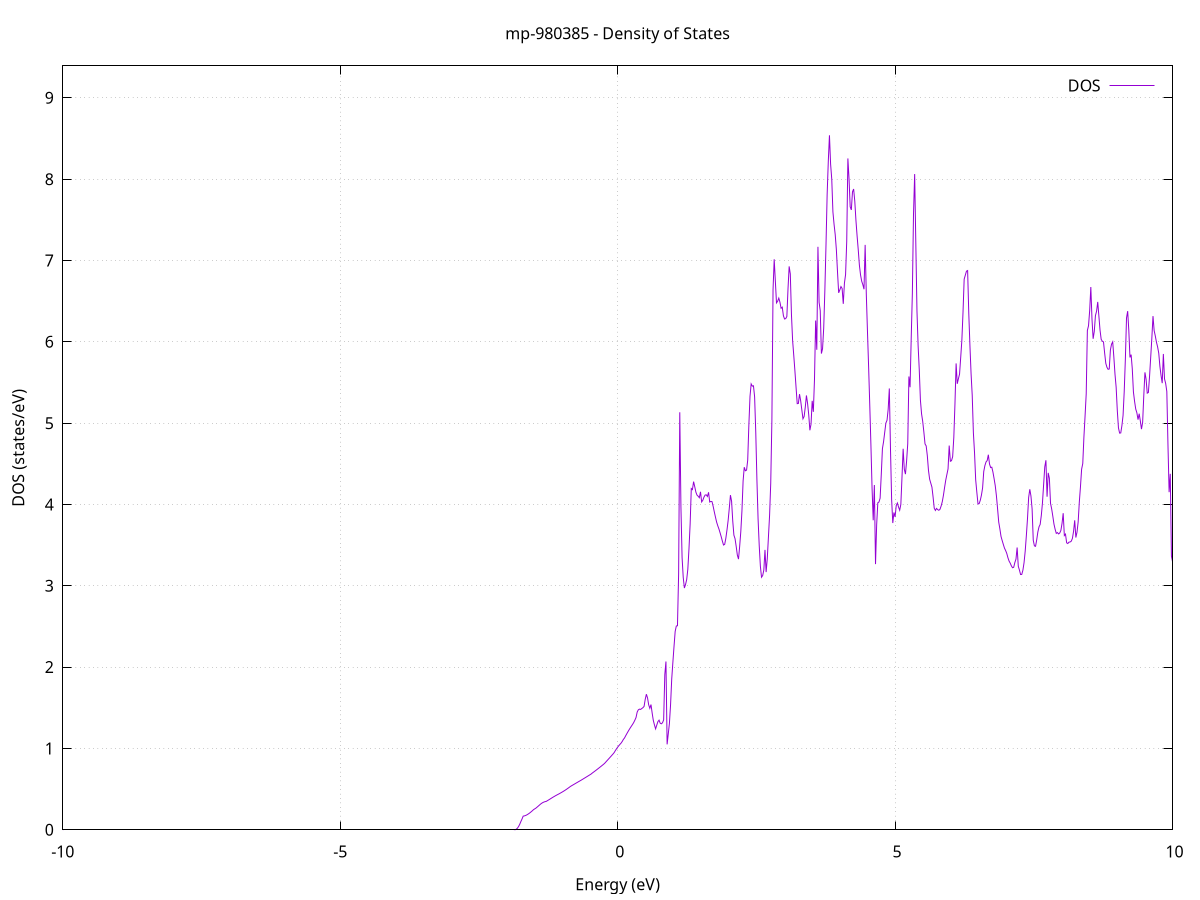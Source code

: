 set title 'mp-980385 - Density of States'
set xlabel 'Energy (eV)'
set ylabel 'DOS (states/eV)'
set grid
set xrange [-10:10]
set yrange [0:9.393]
set xzeroaxis lt -1
set terminal png size 800,600
set output 'mp-980385_dos_gnuplot.png'
plot '-' using 1:2 with lines title 'DOS'
-23.346000 0.000000
-23.325300 0.000000
-23.304500 0.000000
-23.283800 0.000000
-23.263000 0.000000
-23.242300 0.000000
-23.221500 0.000000
-23.200800 0.000000
-23.180000 0.000000
-23.159300 0.000000
-23.138500 0.000000
-23.117800 0.000000
-23.097000 0.000000
-23.076300 0.000000
-23.055500 0.000000
-23.034800 0.000000
-23.014000 0.000000
-22.993300 0.000000
-22.972500 0.000000
-22.951800 0.000000
-22.931000 0.000000
-22.910300 0.000000
-22.889500 0.000000
-22.868800 0.000000
-22.848000 0.000000
-22.827300 0.000000
-22.806500 0.000000
-22.785800 0.000000
-22.765000 0.000000
-22.744300 0.000000
-22.723500 0.000000
-22.702700 0.000000
-22.682000 0.000000
-22.661200 0.000000
-22.640500 0.000000
-22.619700 0.000000
-22.599000 0.000000
-22.578200 0.000000
-22.557500 0.000000
-22.536700 0.000000
-22.516000 0.000000
-22.495200 0.000000
-22.474500 0.000000
-22.453700 0.000000
-22.433000 0.000000
-22.412200 0.000000
-22.391500 0.000000
-22.370700 0.000000
-22.350000 0.000000
-22.329200 0.000000
-22.308500 0.000000
-22.287700 0.000000
-22.267000 0.000000
-22.246200 0.000000
-22.225500 0.000000
-22.204700 0.000000
-22.184000 0.000000
-22.163200 0.000000
-22.142500 0.000000
-22.121700 0.000000
-22.101000 0.000000
-22.080200 0.000000
-22.059500 0.000000
-22.038700 0.000000
-22.018000 0.000000
-21.997200 0.000000
-21.976500 0.000000
-21.955700 0.000000
-21.934900 0.000000
-21.914200 0.000000
-21.893400 0.000000
-21.872700 0.000000
-21.851900 0.000000
-21.831200 0.000000
-21.810400 0.000000
-21.789700 0.000000
-21.768900 0.000000
-21.748200 0.000000
-21.727400 0.000000
-21.706700 0.000000
-21.685900 0.000000
-21.665200 0.000000
-21.644400 0.000000
-21.623700 0.000000
-21.602900 0.000000
-21.582200 0.000000
-21.561400 0.000000
-21.540700 0.000000
-21.519900 0.000000
-21.499200 0.000000
-21.478400 0.000000
-21.457700 14.950900
-21.436900 248.658900
-21.416200 0.000000
-21.395400 0.000000
-21.374700 0.000000
-21.353900 0.000000
-21.333200 0.000000
-21.312400 0.000000
-21.291700 0.000000
-21.270900 0.000000
-21.250200 0.000000
-21.229400 0.000000
-21.208700 0.000000
-21.187900 0.000000
-21.167200 0.000000
-21.146400 0.000000
-21.125600 0.000000
-21.104900 0.000000
-21.084100 0.000000
-21.063400 0.000000
-21.042600 0.000000
-21.021900 0.000000
-21.001100 0.000000
-20.980400 0.000000
-20.959600 0.000000
-20.938900 0.000000
-20.918100 0.000000
-20.897400 0.000000
-20.876600 0.000000
-20.855900 0.000000
-20.835100 0.000000
-20.814400 0.000000
-20.793600 0.000000
-20.772900 0.000000
-20.752100 0.000000
-20.731400 0.000000
-20.710600 0.000000
-20.689900 0.000000
-20.669100 0.000000
-20.648400 0.000000
-20.627600 0.000000
-20.606900 0.000000
-20.586100 0.000000
-20.565400 0.000000
-20.544600 0.000000
-20.523900 0.000000
-20.503100 0.000000
-20.482400 0.000000
-20.461600 0.000000
-20.440900 0.000000
-20.420100 0.000000
-20.399400 0.000000
-20.378600 0.000000
-20.357800 0.000000
-20.337100 0.000000
-20.316300 0.000000
-20.295600 0.000000
-20.274800 0.000000
-20.254100 0.000000
-20.233300 0.000000
-20.212600 0.000000
-20.191800 0.000000
-20.171100 0.000000
-20.150300 0.000000
-20.129600 0.000000
-20.108800 0.000000
-20.088100 0.000000
-20.067300 0.000000
-20.046600 0.000000
-20.025800 0.000000
-20.005100 0.000000
-19.984300 0.000000
-19.963600 0.000000
-19.942800 0.000000
-19.922100 0.000000
-19.901300 0.000000
-19.880600 0.000000
-19.859800 0.000000
-19.839100 0.000000
-19.818300 0.000000
-19.797600 0.000000
-19.776800 0.000000
-19.756100 0.000000
-19.735300 0.000000
-19.714600 0.000000
-19.693800 0.000000
-19.673100 0.000000
-19.652300 0.000000
-19.631600 0.000000
-19.610800 0.000000
-19.590100 0.000000
-19.569300 0.000000
-19.548500 0.000000
-19.527800 6.279300
-19.507000 8.100300
-19.486300 10.277400
-19.465500 14.083300
-19.444800 22.298100
-19.424000 28.114000
-19.403300 24.936100
-19.382500 28.041000
-19.361800 35.343400
-19.341000 37.644800
-19.320300 51.684800
-19.299500 23.389100
-19.278800 7.542500
-19.258000 17.141100
-19.237300 28.363900
-19.216500 29.265100
-19.195800 22.869300
-19.175000 32.943800
-19.154300 36.657000
-19.133500 28.066600
-19.112800 33.839800
-19.092000 27.024100
-19.071300 35.050900
-19.050500 53.314800
-19.029800 34.069800
-19.009000 38.001100
-18.988300 69.511400
-18.967500 82.174700
-18.946800 0.342000
-18.926000 0.000000
-18.905300 0.000000
-18.884500 0.000000
-18.863800 0.000000
-18.843000 0.000000
-18.822300 0.000000
-18.801500 0.000000
-18.780700 0.000000
-18.760000 0.000000
-18.739200 0.000000
-18.718500 0.000000
-18.697700 0.000000
-18.677000 0.000000
-18.656200 0.000000
-18.635500 0.000000
-18.614700 0.000000
-18.594000 0.000000
-18.573200 0.000000
-18.552500 0.000000
-18.531700 0.000000
-18.511000 0.000000
-18.490200 0.000000
-18.469500 0.000000
-18.448700 0.000000
-18.428000 0.000000
-18.407200 0.000000
-18.386500 0.000000
-18.365700 0.000000
-18.345000 0.000000
-18.324200 0.000000
-18.303500 0.000000
-18.282700 0.000000
-18.262000 0.000000
-18.241200 0.000000
-18.220500 0.000000
-18.199700 0.000000
-18.179000 0.000000
-18.158200 0.000000
-18.137500 0.000000
-18.116700 0.000000
-18.096000 0.000000
-18.075200 0.000000
-18.054500 0.000000
-18.033700 0.000000
-18.013000 0.000000
-17.992200 0.000000
-17.971400 0.000000
-17.950700 0.000000
-17.929900 0.000000
-17.909200 0.000000
-17.888400 0.000000
-17.867700 0.000000
-17.846900 0.000000
-17.826200 0.000000
-17.805400 0.000000
-17.784700 0.000000
-17.763900 0.000000
-17.743200 0.000000
-17.722400 0.000000
-17.701700 0.000000
-17.680900 0.000000
-17.660200 0.000000
-17.639400 0.000000
-17.618700 0.000000
-17.597900 0.000000
-17.577200 0.000000
-17.556400 0.000000
-17.535700 0.000000
-17.514900 0.000000
-17.494200 0.000000
-17.473400 0.000000
-17.452700 0.000000
-17.431900 0.000000
-17.411200 0.000000
-17.390400 0.000000
-17.369700 0.000000
-17.348900 0.000000
-17.328200 0.000000
-17.307400 0.000000
-17.286700 0.000000
-17.265900 0.000000
-17.245200 0.000000
-17.224400 0.000000
-17.203600 0.000000
-17.182900 0.000000
-17.162100 0.000000
-17.141400 0.000000
-17.120600 0.000000
-17.099900 0.000000
-17.079100 0.000000
-17.058400 0.000000
-17.037600 0.000000
-17.016900 0.000000
-16.996100 0.000000
-16.975400 0.000000
-16.954600 0.000000
-16.933900 0.000000
-16.913100 0.000000
-16.892400 0.000000
-16.871600 0.000000
-16.850900 0.000000
-16.830100 0.000000
-16.809400 0.000000
-16.788600 0.000000
-16.767900 0.000000
-16.747100 0.000000
-16.726400 0.000000
-16.705600 0.000000
-16.684900 0.000000
-16.664100 0.000000
-16.643400 0.000000
-16.622600 0.000000
-16.601900 0.000000
-16.581100 0.000000
-16.560400 0.000000
-16.539600 0.000000
-16.518900 0.000000
-16.498100 0.000000
-16.477400 0.000000
-16.456600 0.000000
-16.435900 0.000000
-16.415100 0.000000
-16.394300 0.000000
-16.373600 0.000000
-16.352800 0.000000
-16.332100 0.000000
-16.311300 0.000000
-16.290600 0.000000
-16.269800 0.000000
-16.249100 0.000000
-16.228300 0.000000
-16.207600 0.000000
-16.186800 0.000000
-16.166100 0.000000
-16.145300 0.000000
-16.124600 0.000000
-16.103800 0.000000
-16.083100 0.000000
-16.062300 0.000000
-16.041600 0.000000
-16.020800 0.000000
-16.000100 0.000000
-15.979300 0.000000
-15.958600 0.000000
-15.937800 0.000000
-15.917100 0.000000
-15.896300 0.000000
-15.875600 0.000000
-15.854800 0.000000
-15.834100 0.000000
-15.813300 0.000000
-15.792600 0.000000
-15.771800 0.000000
-15.751100 0.000000
-15.730300 0.000000
-15.709600 0.000000
-15.688800 0.000000
-15.668100 0.000000
-15.647300 0.000000
-15.626500 0.000000
-15.605800 0.000000
-15.585000 0.000000
-15.564300 0.000000
-15.543500 0.000000
-15.522800 0.000000
-15.502000 0.000000
-15.481300 0.000000
-15.460500 0.000000
-15.439800 0.000000
-15.419000 0.000000
-15.398300 0.000000
-15.377500 0.000000
-15.356800 0.000000
-15.336000 0.000000
-15.315300 0.000000
-15.294500 0.000000
-15.273800 0.000000
-15.253000 0.000000
-15.232300 0.000000
-15.211500 0.000000
-15.190800 0.000000
-15.170000 0.000000
-15.149300 0.000000
-15.128500 0.000000
-15.107800 0.000000
-15.087000 0.000000
-15.066300 0.000000
-15.045500 0.000000
-15.024800 0.000000
-15.004000 0.000000
-14.983300 0.000000
-14.962500 0.000000
-14.941800 0.000000
-14.921000 0.000000
-14.900300 0.000000
-14.879500 0.000000
-14.858800 0.000000
-14.838000 0.000000
-14.817200 0.000000
-14.796500 0.000000
-14.775700 0.000000
-14.755000 0.000000
-14.734200 0.000000
-14.713500 0.000000
-14.692700 0.000000
-14.672000 0.000000
-14.651200 0.000000
-14.630500 0.000000
-14.609700 0.000000
-14.589000 0.000000
-14.568200 0.000000
-14.547500 0.000000
-14.526700 0.000000
-14.506000 0.000000
-14.485200 0.000000
-14.464500 0.000000
-14.443700 0.000000
-14.423000 0.000000
-14.402200 0.000000
-14.381500 0.000000
-14.360700 0.000000
-14.340000 0.000000
-14.319200 0.000000
-14.298500 0.000000
-14.277700 0.000000
-14.257000 0.000000
-14.236200 0.000000
-14.215500 0.000000
-14.194700 0.000000
-14.174000 0.000000
-14.153200 0.000000
-14.132500 0.000000
-14.111700 0.000000
-14.091000 0.000000
-14.070200 0.000000
-14.049400 0.000000
-14.028700 0.000000
-14.007900 0.000000
-13.987200 0.000000
-13.966400 0.000000
-13.945700 0.000000
-13.924900 0.000000
-13.904200 0.000000
-13.883400 0.000000
-13.862700 0.000000
-13.841900 0.000000
-13.821200 0.000000
-13.800400 0.000000
-13.779700 0.000000
-13.758900 0.000000
-13.738200 0.000000
-13.717400 0.000000
-13.696700 0.000000
-13.675900 0.000000
-13.655200 0.000000
-13.634400 0.000000
-13.613700 0.000000
-13.592900 0.000000
-13.572200 0.000000
-13.551400 0.000000
-13.530700 0.000000
-13.509900 0.000000
-13.489200 0.000000
-13.468400 0.000000
-13.447700 0.000000
-13.426900 0.000000
-13.406200 0.000000
-13.385400 0.000000
-13.364700 0.000000
-13.343900 0.000000
-13.323200 0.000000
-13.302400 0.000000
-13.281700 0.000000
-13.260900 0.000000
-13.240100 0.000000
-13.219400 0.000000
-13.198600 0.000000
-13.177900 0.000000
-13.157100 0.000000
-13.136400 0.000000
-13.115600 0.000000
-13.094900 0.000000
-13.074100 0.000000
-13.053400 0.000000
-13.032600 0.000000
-13.011900 0.000000
-12.991100 0.000000
-12.970400 0.000000
-12.949600 0.000000
-12.928900 0.000000
-12.908100 0.000000
-12.887400 0.000000
-12.866600 0.000000
-12.845900 0.000000
-12.825100 0.000000
-12.804400 0.000000
-12.783600 0.000000
-12.762900 0.000000
-12.742100 0.000000
-12.721400 0.000000
-12.700600 0.000000
-12.679900 0.000000
-12.659100 0.000000
-12.638400 0.000000
-12.617600 0.000000
-12.596900 0.000000
-12.576100 0.000000
-12.555400 0.000000
-12.534600 0.000000
-12.513900 0.000000
-12.493100 0.000000
-12.472300 0.000000
-12.451600 0.000000
-12.430800 0.000000
-12.410100 0.000000
-12.389300 0.000000
-12.368600 0.000000
-12.347800 0.000000
-12.327100 0.000000
-12.306300 0.000000
-12.285600 0.000000
-12.264800 0.000000
-12.244100 0.000000
-12.223300 0.000000
-12.202600 0.000000
-12.181800 0.000000
-12.161100 0.000000
-12.140300 0.000000
-12.119600 0.000000
-12.098800 0.000000
-12.078100 0.000000
-12.057300 0.000000
-12.036600 0.000000
-12.015800 0.000000
-11.995100 0.000000
-11.974300 0.000000
-11.953600 0.000000
-11.932800 0.000000
-11.912100 0.000000
-11.891300 0.000000
-11.870600 0.000000
-11.849800 0.000000
-11.829100 0.000000
-11.808300 0.000000
-11.787600 0.000000
-11.766800 0.000000
-11.746100 0.000000
-11.725300 0.000000
-11.704600 0.000000
-11.683800 0.000000
-11.663000 0.000000
-11.642300 0.000000
-11.621500 0.000000
-11.600800 0.000000
-11.580000 0.000000
-11.559300 0.000000
-11.538500 0.000000
-11.517800 0.000000
-11.497000 0.000000
-11.476300 0.000000
-11.455500 0.000000
-11.434800 0.000000
-11.414000 0.000000
-11.393300 0.000000
-11.372500 0.000000
-11.351800 0.000000
-11.331000 0.000000
-11.310300 0.000000
-11.289500 0.000000
-11.268800 0.000000
-11.248000 0.000000
-11.227300 0.000000
-11.206500 0.000000
-11.185800 0.000000
-11.165000 0.000000
-11.144300 0.000000
-11.123500 0.000000
-11.102800 0.000000
-11.082000 0.000000
-11.061300 0.000000
-11.040500 0.000000
-11.019800 0.000000
-10.999000 0.000000
-10.978300 0.000000
-10.957500 0.000000
-10.936800 0.000000
-10.916000 0.000000
-10.895300 0.000000
-10.874500 0.000000
-10.853700 0.000000
-10.833000 0.000000
-10.812200 0.000000
-10.791500 0.000000
-10.770700 0.000000
-10.750000 0.000000
-10.729200 0.000000
-10.708500 0.000000
-10.687700 0.000000
-10.667000 0.000000
-10.646200 0.000000
-10.625500 0.000000
-10.604700 0.000000
-10.584000 0.000000
-10.563200 0.000000
-10.542500 0.000000
-10.521700 0.000000
-10.501000 0.000000
-10.480200 0.000000
-10.459500 0.000000
-10.438700 0.000000
-10.418000 0.000000
-10.397200 0.000000
-10.376500 0.000000
-10.355700 0.000000
-10.335000 0.000000
-10.314200 0.000000
-10.293500 0.000000
-10.272700 0.000000
-10.252000 0.000000
-10.231200 0.000000
-10.210500 0.000000
-10.189700 0.000000
-10.169000 0.000000
-10.148200 0.000000
-10.127500 0.000000
-10.106700 0.000000
-10.085900 0.000000
-10.065200 0.000000
-10.044400 0.000000
-10.023700 0.000000
-10.002900 0.000000
-9.982200 0.000000
-9.961400 0.000000
-9.940700 0.000000
-9.919900 0.000000
-9.899200 0.000000
-9.878400 0.000000
-9.857700 0.000000
-9.836900 0.000000
-9.816200 0.000000
-9.795400 0.000000
-9.774700 0.000000
-9.753900 0.000000
-9.733200 0.000000
-9.712400 0.000000
-9.691700 0.000000
-9.670900 0.000000
-9.650200 0.000000
-9.629400 0.000000
-9.608700 0.000000
-9.587900 0.000000
-9.567200 0.000000
-9.546400 0.000000
-9.525700 0.000000
-9.504900 0.000000
-9.484200 0.000000
-9.463400 0.000000
-9.442700 0.000000
-9.421900 0.000000
-9.401200 0.000000
-9.380400 0.000000
-9.359700 0.000000
-9.338900 0.000000
-9.318200 0.000000
-9.297400 0.000000
-9.276600 0.000000
-9.255900 0.000000
-9.235100 0.000000
-9.214400 0.000000
-9.193600 0.000000
-9.172900 0.000000
-9.152100 0.000000
-9.131400 0.000000
-9.110600 0.000000
-9.089900 0.000000
-9.069100 0.000000
-9.048400 0.000000
-9.027600 0.000000
-9.006900 0.000000
-8.986100 0.000000
-8.965400 0.000000
-8.944600 0.000000
-8.923900 0.000000
-8.903100 0.000000
-8.882400 0.000000
-8.861600 0.000000
-8.840900 0.000000
-8.820100 0.000000
-8.799400 0.000000
-8.778600 0.000000
-8.757900 0.000000
-8.737100 0.000000
-8.716400 0.000000
-8.695600 0.000000
-8.674900 0.000000
-8.654100 0.000000
-8.633400 0.000000
-8.612600 0.000000
-8.591900 0.000000
-8.571100 0.000000
-8.550400 0.000000
-8.529600 0.000000
-8.508800 0.000000
-8.488100 0.000000
-8.467300 0.000000
-8.446600 0.000000
-8.425800 0.000000
-8.405100 0.000000
-8.384300 0.000000
-8.363600 0.000000
-8.342800 0.000000
-8.322100 0.000000
-8.301300 0.000000
-8.280600 0.000000
-8.259800 0.000000
-8.239100 0.000000
-8.218300 0.000000
-8.197600 0.000000
-8.176800 0.000000
-8.156100 0.000000
-8.135300 0.000000
-8.114600 0.000000
-8.093800 0.000000
-8.073100 0.000000
-8.052300 0.000000
-8.031600 0.000000
-8.010800 0.000000
-7.990100 0.000000
-7.969300 0.000000
-7.948600 0.000000
-7.927800 0.000000
-7.907100 0.000000
-7.886300 0.000000
-7.865600 0.000000
-7.844800 0.000000
-7.824100 0.000000
-7.803300 0.000000
-7.782600 0.000000
-7.761800 0.000000
-7.741100 0.000000
-7.720300 0.000000
-7.699500 0.000000
-7.678800 0.000000
-7.658000 0.000000
-7.637300 0.000000
-7.616500 0.000000
-7.595800 0.000000
-7.575000 0.000000
-7.554300 0.000000
-7.533500 0.000000
-7.512800 0.000000
-7.492000 0.000000
-7.471300 0.000000
-7.450500 0.000000
-7.429800 0.000000
-7.409000 0.000000
-7.388300 0.000000
-7.367500 0.000000
-7.346800 0.000000
-7.326000 0.000000
-7.305300 0.000000
-7.284500 0.000000
-7.263800 0.000000
-7.243000 0.000000
-7.222300 0.000000
-7.201500 0.000000
-7.180800 0.000000
-7.160000 0.000000
-7.139300 0.000000
-7.118500 0.000000
-7.097800 0.000000
-7.077000 0.000000
-7.056300 0.000000
-7.035500 0.000000
-7.014800 0.000000
-6.994000 0.000000
-6.973300 0.000000
-6.952500 0.000000
-6.931700 0.000000
-6.911000 0.000000
-6.890200 0.000000
-6.869500 0.000000
-6.848700 0.000000
-6.828000 0.000000
-6.807200 0.000000
-6.786500 0.000000
-6.765700 0.000000
-6.745000 0.000000
-6.724200 0.000000
-6.703500 0.000000
-6.682700 0.000000
-6.662000 0.000000
-6.641200 0.000000
-6.620500 0.000000
-6.599700 0.000000
-6.579000 0.000000
-6.558200 0.000000
-6.537500 0.000000
-6.516700 0.000000
-6.496000 0.000000
-6.475200 0.000000
-6.454500 0.000000
-6.433700 0.000000
-6.413000 0.000000
-6.392200 0.000000
-6.371500 0.000000
-6.350700 0.000000
-6.330000 0.000000
-6.309200 0.000000
-6.288500 0.000000
-6.267700 0.000000
-6.247000 0.000000
-6.226200 0.000000
-6.205500 0.000000
-6.184700 0.000000
-6.164000 0.000000
-6.143200 0.000000
-6.122400 0.000000
-6.101700 0.000000
-6.080900 0.000000
-6.060200 0.000000
-6.039400 0.000000
-6.018700 0.000000
-5.997900 0.000000
-5.977200 0.000000
-5.956400 0.000000
-5.935700 0.000000
-5.914900 0.000000
-5.894200 0.000000
-5.873400 0.000000
-5.852700 0.000000
-5.831900 0.000000
-5.811200 0.000000
-5.790400 0.000000
-5.769700 0.000000
-5.748900 0.000000
-5.728200 0.000000
-5.707400 0.000000
-5.686700 0.000000
-5.665900 0.000000
-5.645200 0.000000
-5.624400 0.000000
-5.603700 0.000000
-5.582900 0.000000
-5.562200 0.000000
-5.541400 0.000000
-5.520700 0.000000
-5.499900 0.000000
-5.479200 0.000000
-5.458400 0.000000
-5.437700 0.000000
-5.416900 0.000000
-5.396200 0.000000
-5.375400 0.000000
-5.354600 0.000000
-5.333900 0.000000
-5.313100 0.000000
-5.292400 0.000000
-5.271600 0.000000
-5.250900 0.000000
-5.230100 0.000000
-5.209400 0.000000
-5.188600 0.000000
-5.167900 0.000000
-5.147100 0.000000
-5.126400 0.000000
-5.105600 0.000000
-5.084900 0.000000
-5.064100 0.000000
-5.043400 0.000000
-5.022600 0.000000
-5.001900 0.000000
-4.981100 0.000000
-4.960400 0.000000
-4.939600 0.000000
-4.918900 0.000000
-4.898100 0.000000
-4.877400 0.000000
-4.856600 0.000000
-4.835900 0.000000
-4.815100 0.000000
-4.794400 0.000000
-4.773600 0.000000
-4.752900 0.000000
-4.732100 0.000000
-4.711400 0.000000
-4.690600 0.000000
-4.669900 0.000000
-4.649100 0.000000
-4.628400 0.000000
-4.607600 0.000000
-4.586900 0.000000
-4.566100 0.000000
-4.545300 0.000000
-4.524600 0.000000
-4.503800 0.000000
-4.483100 0.000000
-4.462300 0.000000
-4.441600 0.000000
-4.420800 0.000000
-4.400100 0.000000
-4.379300 0.000000
-4.358600 0.000000
-4.337800 0.000000
-4.317100 0.000000
-4.296300 0.000000
-4.275600 0.000000
-4.254800 0.000000
-4.234100 0.000000
-4.213300 0.000000
-4.192600 0.000000
-4.171800 0.000000
-4.151100 0.000000
-4.130300 0.000000
-4.109600 0.000000
-4.088800 0.000000
-4.068100 0.000000
-4.047300 0.000000
-4.026600 0.000000
-4.005800 0.000000
-3.985100 0.000000
-3.964300 0.000000
-3.943600 0.000000
-3.922800 0.000000
-3.902100 0.000000
-3.881300 0.000000
-3.860600 0.000000
-3.839800 0.000000
-3.819100 0.000000
-3.798300 0.000000
-3.777500 0.000000
-3.756800 0.000000
-3.736000 0.000000
-3.715300 0.000000
-3.694500 0.000000
-3.673800 0.000000
-3.653000 0.000000
-3.632300 0.000000
-3.611500 0.000000
-3.590800 0.000000
-3.570000 0.000000
-3.549300 0.000000
-3.528500 0.000000
-3.507800 0.000000
-3.487000 0.000000
-3.466300 0.000000
-3.445500 0.000000
-3.424800 0.000000
-3.404000 0.000000
-3.383300 0.000000
-3.362500 0.000000
-3.341800 0.000000
-3.321000 0.000000
-3.300300 0.000000
-3.279500 0.000000
-3.258800 0.000000
-3.238000 0.000000
-3.217300 0.000000
-3.196500 0.000000
-3.175800 0.000000
-3.155000 0.000000
-3.134300 0.000000
-3.113500 0.000000
-3.092800 0.000000
-3.072000 0.000000
-3.051300 0.000000
-3.030500 0.000000
-3.009800 0.000000
-2.989000 0.000000
-2.968200 0.000000
-2.947500 0.000000
-2.926700 0.000000
-2.906000 0.000000
-2.885200 0.000000
-2.864500 0.000000
-2.843700 0.000000
-2.823000 0.000000
-2.802200 0.000000
-2.781500 0.000000
-2.760700 0.000000
-2.740000 0.000000
-2.719200 0.000000
-2.698500 0.000000
-2.677700 0.000000
-2.657000 0.000000
-2.636200 0.000000
-2.615500 0.000000
-2.594700 0.000000
-2.574000 0.000000
-2.553200 0.000000
-2.532500 0.000000
-2.511700 0.000000
-2.491000 0.000000
-2.470200 0.000000
-2.449500 0.000000
-2.428700 0.000000
-2.408000 0.000000
-2.387200 0.000000
-2.366500 0.000000
-2.345700 0.000000
-2.325000 0.000000
-2.304200 0.000000
-2.283500 0.000000
-2.262700 0.000000
-2.242000 0.000000
-2.221200 0.000000
-2.200400 0.000000
-2.179700 0.000000
-2.158900 0.000000
-2.138200 0.000000
-2.117400 0.000000
-2.096700 0.000000
-2.075900 0.000000
-2.055200 0.000000
-2.034400 0.000000
-2.013700 0.000000
-1.992900 0.000000
-1.972200 0.000000
-1.951400 0.000000
-1.930700 0.000000
-1.909900 0.000000
-1.889200 0.000000
-1.868400 0.000000
-1.847700 0.000500
-1.826900 0.006700
-1.806200 0.019800
-1.785400 0.040100
-1.764700 0.067300
-1.743900 0.101600
-1.723200 0.132700
-1.702400 0.167800
-1.681700 0.170500
-1.660900 0.175200
-1.640200 0.181800
-1.619400 0.190300
-1.598700 0.199900
-1.577900 0.210500
-1.557200 0.222000
-1.536400 0.234400
-1.515700 0.247700
-1.494900 0.256700
-1.474200 0.265600
-1.453400 0.277500
-1.432700 0.289700
-1.411900 0.302200
-1.391100 0.314700
-1.370400 0.325400
-1.349600 0.334200
-1.328900 0.341000
-1.308100 0.345800
-1.287400 0.348900
-1.266600 0.357500
-1.245900 0.366100
-1.225100 0.374900
-1.204400 0.383800
-1.183600 0.392800
-1.162900 0.401500
-1.142100 0.409900
-1.121400 0.418100
-1.100600 0.425900
-1.079900 0.433500
-1.059100 0.440800
-1.038400 0.448700
-1.017600 0.456800
-0.996900 0.465100
-0.976100 0.473600
-0.955400 0.482500
-0.934600 0.491800
-0.913900 0.501500
-0.893100 0.511600
-0.872400 0.521900
-0.851600 0.532500
-0.830900 0.541100
-0.810100 0.549400
-0.789400 0.557600
-0.768600 0.566000
-0.747900 0.574300
-0.727100 0.582500
-0.706400 0.590700
-0.685600 0.598900
-0.664900 0.606900
-0.644100 0.615600
-0.623300 0.624200
-0.602600 0.632900
-0.581800 0.641500
-0.561100 0.650300
-0.540300 0.659000
-0.519600 0.667800
-0.498800 0.676600
-0.478100 0.685400
-0.457300 0.697400
-0.436600 0.707800
-0.415800 0.718300
-0.395100 0.729000
-0.374300 0.739900
-0.353600 0.750900
-0.332800 0.762100
-0.312100 0.773300
-0.291300 0.784700
-0.270600 0.796100
-0.249800 0.807700
-0.229100 0.821000
-0.208300 0.837000
-0.187600 0.852600
-0.166800 0.868200
-0.146100 0.883700
-0.125300 0.899500
-0.104600 0.915500
-0.083800 0.931400
-0.063100 0.948700
-0.042300 0.972600
-0.021600 0.994600
-0.000800 1.014800
0.019900 1.033000
0.040700 1.049400
0.061400 1.065300
0.082200 1.085600
0.102900 1.110700
0.123700 1.128400
0.144400 1.155700
0.165200 1.181200
0.186000 1.206200
0.206700 1.230100
0.227500 1.252800
0.248200 1.274600
0.269000 1.295800
0.289700 1.319100
0.310500 1.348100
0.331200 1.379900
0.352000 1.447100
0.372700 1.474900
0.393500 1.483500
0.414200 1.479800
0.435000 1.491000
0.455700 1.501300
0.476500 1.517200
0.497200 1.604700
0.518000 1.667200
0.538700 1.621500
0.559500 1.536200
0.580200 1.493700
0.601000 1.539600
0.621700 1.436800
0.642500 1.346200
0.663200 1.289600
0.684000 1.240800
0.704700 1.286300
0.725500 1.329500
0.746200 1.348000
0.767000 1.310200
0.787700 1.303100
0.808500 1.315800
0.829200 1.351000
0.850000 1.908500
0.870700 2.068900
0.891500 1.050400
0.912200 1.177800
0.933000 1.306800
0.953800 1.538600
0.974500 1.853000
0.995300 2.057000
1.016000 2.253300
1.036800 2.438900
1.057500 2.505500
1.078300 2.509100
1.099000 3.147100
1.119800 5.133500
1.140500 3.972500
1.161300 3.348600
1.182000 3.103000
1.202800 2.972400
1.223500 3.015300
1.244300 3.076300
1.265000 3.204300
1.285800 3.458000
1.306500 3.759700
1.327300 4.196000
1.348000 4.183300
1.368800 4.281000
1.389500 4.218600
1.410300 4.151000
1.431000 4.114400
1.451800 4.101000
1.472500 4.083100
1.493300 4.155400
1.514000 4.031400
1.534800 4.051300
1.555500 4.089800
1.576300 4.115900
1.597000 4.118700
1.617800 4.098400
1.638500 4.149700
1.659300 4.030000
1.680000 4.037800
1.700800 4.034900
1.721500 3.976600
1.742300 3.908100
1.763100 3.844100
1.783800 3.783600
1.804600 3.738100
1.825300 3.698900
1.846100 3.651800
1.866800 3.602900
1.887600 3.549000
1.908300 3.501300
1.929100 3.509600
1.949800 3.583800
1.970600 3.686500
1.991300 3.802700
2.012100 3.952800
2.032800 4.115000
2.053600 4.039000
2.074300 3.798400
2.095100 3.622900
2.115800 3.579600
2.136600 3.483900
2.157300 3.377900
2.178100 3.328100
2.198800 3.481800
2.219600 3.667100
2.240300 3.922600
2.261100 4.289100
2.281800 4.458000
2.302600 4.414700
2.323300 4.422100
2.344100 4.544300
2.364800 4.976500
2.385600 5.330600
2.406300 5.482200
2.427100 5.455100
2.447800 5.459200
2.468600 5.323400
2.489300 4.886400
2.510100 4.302800
2.530900 3.824100
2.551600 3.495100
2.572400 3.240600
2.593100 3.105400
2.613900 3.126000
2.634600 3.193800
2.655400 3.441500
2.676100 3.168500
2.696900 3.335500
2.717600 3.600600
2.738400 3.867500
2.759100 4.261900
2.779900 5.037700
2.800600 6.638200
2.821400 7.014600
2.842100 6.747900
2.862900 6.478700
2.883600 6.498900
2.904400 6.537300
2.925100 6.486700
2.945900 6.412700
2.966600 6.426000
2.987400 6.321300
3.008100 6.280600
3.028900 6.285300
3.049600 6.311300
3.070400 6.652200
3.091100 6.927500
3.111900 6.834500
3.132600 6.334700
3.153400 6.016200
3.174100 5.831800
3.194900 5.642100
3.215600 5.439700
3.236400 5.239600
3.257100 5.242000
3.277900 5.356700
3.298600 5.275900
3.319400 5.163500
3.340200 5.053300
3.360900 5.082000
3.381700 5.195600
3.402400 5.340600
3.423200 5.241500
3.443900 5.102200
3.464700 4.912300
3.485400 4.987900
3.506200 5.274100
3.526900 5.139000
3.547700 5.539100
3.568400 6.261700
3.589200 5.902100
3.609900 7.168400
3.630700 6.485700
3.651400 6.383500
3.672200 5.855400
3.692900 5.915000
3.713700 6.167400
3.734400 6.627700
3.755200 7.192000
3.775900 7.814100
3.796700 8.222400
3.817400 8.539400
3.838200 8.184400
3.858900 7.999500
3.879700 7.597900
3.900400 7.445200
3.921200 7.318400
3.941900 7.133900
3.962700 6.857500
3.983400 6.602200
4.004200 6.638300
4.024900 6.679500
4.045700 6.655700
4.066400 6.466900
4.087200 6.721000
4.107900 6.826500
4.128700 7.235200
4.149500 8.254700
4.170200 8.005900
4.191000 7.659700
4.211700 7.621900
4.232500 7.843900
4.253200 7.878800
4.274000 7.727700
4.294700 7.493700
4.315500 7.302700
4.336200 7.132600
4.357000 6.942300
4.377700 6.822500
4.398500 6.745400
4.419200 6.702700
4.440000 6.646700
4.460700 7.191900
4.481500 6.588700
4.502200 6.134100
4.523000 5.697300
4.543700 5.227100
4.564500 4.735500
4.585200 4.201500
4.606000 3.805600
4.626700 4.239600
4.647500 3.266400
4.668200 3.752200
4.689000 4.021000
4.709700 4.030200
4.730500 4.077600
4.751200 4.366600
4.772000 4.685900
4.792700 4.772200
4.813500 4.887100
4.834200 5.000900
4.855000 5.035300
4.875700 5.170800
4.896500 5.426500
4.917300 4.684300
4.938000 4.059500
4.958800 3.771800
4.979500 3.901600
5.000300 3.846900
5.021000 3.986900
5.041800 4.017900
5.062500 3.968500
5.083300 3.929500
5.104000 4.001400
5.124800 4.336800
5.145500 4.685000
5.166300 4.432900
5.187000 4.373100
5.207800 4.534000
5.228500 4.747600
5.249300 5.573800
5.270000 5.441700
5.290800 6.041900
5.311500 6.591800
5.332300 7.571500
5.353000 8.062900
5.373800 7.213600
5.394500 6.380400
5.415300 5.953900
5.436000 5.656600
5.456800 5.281500
5.477500 5.114000
5.498300 5.020300
5.519000 4.890000
5.539800 4.744300
5.560500 4.720100
5.581300 4.599300
5.602000 4.419600
5.622800 4.311400
5.643500 4.262200
5.664300 4.213400
5.685000 4.092500
5.705800 3.954300
5.726600 3.926500
5.747300 3.951400
5.768100 3.936600
5.788800 3.928600
5.809600 3.940500
5.830300 3.981400
5.851100 4.034900
5.871800 4.113600
5.892600 4.209900
5.913300 4.299300
5.934100 4.369200
5.954800 4.437700
5.975600 4.724200
5.996300 4.531400
6.017100 4.538100
6.037800 4.587700
6.058600 4.823100
6.079300 5.235500
6.100100 5.734200
6.120800 5.483800
6.141600 5.546600
6.162300 5.603400
6.183100 5.810500
6.203800 6.020600
6.224600 6.364400
6.245300 6.770400
6.266100 6.819400
6.286800 6.868800
6.307600 6.876200
6.328300 6.351100
6.349100 5.956100
6.369800 5.608600
6.390600 5.340400
6.411300 4.883500
6.432100 4.635700
6.452800 4.302600
6.473600 4.150800
6.494400 4.006300
6.515100 4.010400
6.535900 4.052100
6.556600 4.114400
6.577400 4.203400
6.598100 4.404900
6.618900 4.478200
6.639600 4.523200
6.660400 4.540300
6.681100 4.611700
6.701900 4.498100
6.722600 4.454000
6.743400 4.458200
6.764100 4.397500
6.784900 4.316700
6.805600 4.230300
6.826400 4.107000
6.847100 3.950400
6.867900 3.783800
6.888600 3.700400
6.909400 3.607200
6.930100 3.556900
6.950900 3.509100
6.971600 3.463600
6.992400 3.433800
7.013100 3.398000
7.033900 3.345200
7.054600 3.303900
7.075400 3.278000
7.096100 3.245300
7.116900 3.222200
7.137600 3.227300
7.158400 3.285000
7.179100 3.328100
7.199900 3.471000
7.220600 3.240000
7.241400 3.193600
7.262100 3.138600
7.282900 3.139500
7.303700 3.191000
7.324400 3.283700
7.345200 3.425000
7.365900 3.615100
7.386700 3.827100
7.407400 4.085800
7.428200 4.186700
7.448900 4.104200
7.469700 3.945400
7.490400 3.560400
7.511200 3.491000
7.531900 3.485600
7.552700 3.564700
7.573400 3.662400
7.594200 3.724900
7.614900 3.754400
7.635700 3.865100
7.656400 4.019700
7.677200 4.243100
7.697900 4.462300
7.718700 4.543500
7.739400 4.095300
7.760200 4.388500
7.780900 4.322300
7.801700 4.014200
7.822400 3.945000
7.843200 3.854500
7.863900 3.757600
7.884700 3.694900
7.905400 3.644700
7.926200 3.654300
7.946900 3.637800
7.967700 3.648900
7.988400 3.681100
8.009200 3.767500
8.029900 3.892600
8.050700 3.618000
8.071500 3.635300
8.092200 3.528400
8.113000 3.519700
8.133700 3.536600
8.154500 3.538700
8.175200 3.548300
8.196000 3.582300
8.216700 3.668200
8.237500 3.805500
8.258200 3.593700
8.279000 3.659200
8.299700 3.785200
8.320500 4.028700
8.341200 4.216400
8.362000 4.433300
8.382700 4.502800
8.403500 4.829600
8.424200 5.086000
8.445000 5.361400
8.465700 6.139300
8.486500 6.197600
8.507200 6.383000
8.528000 6.674100
8.548700 6.283400
8.569500 6.037300
8.590200 6.126900
8.611000 6.321500
8.631700 6.376800
8.652500 6.490500
8.673200 6.317500
8.694000 6.143300
8.714700 6.030700
8.735500 6.006600
8.756200 5.999200
8.777000 5.862500
8.797700 5.735900
8.818500 5.686800
8.839200 5.661900
8.860000 5.665700
8.880800 5.899900
8.901500 5.971300
8.922300 5.999400
8.943000 5.812900
8.963800 5.600800
8.984500 5.440900
9.005300 5.153400
9.026000 4.942500
9.046800 4.877400
9.067500 4.879500
9.088300 4.970000
9.109000 5.094800
9.129800 5.386900
9.150500 5.786500
9.171300 6.294300
9.192000 6.377400
9.212800 6.137600
9.233500 5.808000
9.254300 5.842300
9.275000 5.669700
9.295800 5.383500
9.316500 5.268300
9.337300 5.173600
9.358000 5.127000
9.378800 5.042800
9.399500 5.116000
9.420300 5.027000
9.441000 4.926100
9.461800 5.010600
9.482500 5.338000
9.503300 5.624400
9.524000 5.539900
9.544800 5.368700
9.565500 5.376900
9.586300 5.573500
9.607000 5.808900
9.627800 6.046400
9.648600 6.316100
9.669300 6.138400
9.690100 6.071800
9.710800 5.995600
9.731600 5.937600
9.752300 5.860000
9.773100 5.697000
9.793800 5.585000
9.814600 5.491800
9.835300 5.850400
9.856100 5.543800
9.876800 5.488500
9.897600 5.389100
9.918300 4.733700
9.939100 4.151100
9.959800 4.377200
9.980600 3.364400
10.001300 3.294000
10.022100 3.335300
10.042800 3.333500
10.063600 3.399400
10.084300 3.329600
10.105100 3.226300
10.125800 3.154200
10.146600 3.090300
10.167300 3.012100
10.188100 2.919100
10.208800 2.871200
10.229600 2.797000
10.250300 2.650100
10.271100 2.575500
10.291800 2.502200
10.312600 2.431000
10.333300 2.355200
10.354100 2.220400
10.374800 2.044700
10.395600 1.879000
10.416300 1.741400
10.437100 1.622600
10.457900 1.522000
10.478600 1.443600
10.499400 1.495400
10.520100 1.361700
10.540900 1.249300
10.561600 1.147900
10.582400 1.078500
10.603100 0.972400
10.623900 0.876800
10.644600 0.792000
10.665400 0.726400
10.686100 0.709400
10.706900 0.751300
10.727600 0.849700
10.748400 0.933600
10.769100 1.080000
10.789900 1.275700
10.810600 1.458100
10.831400 1.658600
10.852100 1.835000
10.872900 1.974600
10.893600 2.096700
10.914400 2.202300
10.935100 2.303500
10.955900 2.428600
10.976600 2.561700
10.997400 2.613300
11.018100 2.687600
11.038900 2.791300
11.059600 2.846700
11.080400 2.872500
11.101100 2.916600
11.121900 2.986800
11.142600 3.144900
11.163400 3.506300
11.184100 3.694300
11.204900 3.739900
11.225700 3.756100
11.246400 3.858900
11.267200 4.047700
11.287900 3.884800
11.308700 3.870500
11.329400 3.878100
11.350200 3.936800
11.370900 4.077200
11.391700 4.053200
11.412400 3.862900
11.433200 3.761100
11.453900 3.685900
11.474700 3.570200
11.495400 3.484900
11.516200 3.393300
11.536900 3.330800
11.557700 3.330400
11.578400 3.416900
11.599200 3.528400
11.619900 3.765500
11.640700 4.005900
11.661400 4.418900
11.682200 4.450400
11.702900 3.850100
11.723700 3.485800
11.744400 2.985800
11.765200 2.999900
11.785900 3.008900
11.806700 3.028200
11.827400 3.045100
11.848200 3.055800
11.868900 3.085600
11.889700 3.129200
11.910400 3.202900
11.931200 3.314500
11.951900 3.397700
11.972700 3.393800
11.993400 3.375800
12.014200 3.297000
12.035000 3.203800
12.055700 3.303200
12.076500 3.442300
12.097200 3.961400
12.118000 3.329500
12.138700 3.303400
12.159500 3.486700
12.180200 3.269300
12.201000 3.307300
12.221700 3.339800
12.242500 3.394300
12.263200 3.473400
12.284000 3.148300
12.304700 3.120800
12.325500 3.120000
12.346200 3.096900
12.367000 3.071600
12.387700 3.039300
12.408500 2.760500
12.429200 2.741700
12.450000 2.719000
12.470700 2.645700
12.491500 2.581500
12.512200 2.546600
12.533000 2.516800
12.553700 2.487400
12.574500 2.453700
12.595200 2.558300
12.616000 2.517100
12.636700 2.478800
12.657500 2.439700
12.678200 2.453000
12.699000 2.508600
12.719700 2.578200
12.740500 2.659100
12.761200 2.751300
12.782000 2.899600
12.802800 3.024700
12.823500 3.121700
12.844300 3.201300
12.865000 3.375200
12.885800 3.615400
12.906500 3.749600
12.927300 3.851000
12.948000 3.924300
12.968800 4.020000
12.989500 4.157600
13.010300 4.276900
13.031000 4.379000
13.051800 4.538500
13.072500 4.681200
13.093300 4.789000
13.114000 4.929900
13.134800 5.050600
13.155500 5.176400
13.176300 5.458300
13.197000 6.019500
13.217800 6.767100
13.238500 7.710700
13.259300 9.103800
13.280000 11.158500
13.300800 15.104700
13.321500 80.644200
13.342300 15.145100
13.363000 11.225400
13.383800 9.519900
13.404500 7.873000
13.425300 6.866000
13.446000 6.454000
13.466800 5.956300
13.487500 5.652400
13.508300 5.187500
13.529000 4.720100
13.549800 4.331900
13.570500 3.988800
13.591300 3.755400
13.612100 3.555500
13.632800 3.434000
13.653600 3.221000
13.674300 3.215900
13.695100 3.076400
13.715800 3.023900
13.736600 2.987500
13.757300 2.954000
13.778100 2.971600
13.798800 2.966000
13.819600 2.967000
13.840300 2.995100
13.861100 3.039800
13.881800 3.114700
13.902600 3.214600
13.923300 3.341400
13.944100 3.493700
13.964800 3.571500
13.985600 3.695500
14.006300 3.864100
14.027100 4.099400
14.047800 4.228500
14.068600 3.944200
14.089300 3.953400
14.110100 3.959700
14.130800 3.968500
14.151600 3.985800
14.172300 4.039200
14.193100 4.068100
14.213800 4.090600
14.234600 4.182700
14.255300 4.284900
14.276100 4.398300
14.296800 4.463700
14.317600 4.629200
14.338300 4.744100
14.359100 4.874600
14.379900 4.960600
14.400600 5.083100
14.421400 5.228900
14.442100 5.366300
14.462900 5.353800
14.483600 5.363700
14.504400 5.397400
14.525100 5.283400
14.545900 5.151100
14.566600 5.087700
14.587400 5.054300
14.608100 5.034800
14.628900 5.088400
14.649600 5.086500
14.670400 5.068500
14.691100 5.055700
14.711900 5.055100
14.732600 5.041400
14.753400 5.040300
14.774100 5.033100
14.794900 5.021100
14.815600 4.967900
14.836400 4.886700
14.857100 4.844200
14.877900 4.855700
14.898600 4.850400
14.919400 4.836700
14.940100 4.827500
14.960900 4.774200
14.981600 4.666700
15.002400 4.270900
15.023100 4.118900
15.043900 4.010800
15.064600 4.033700
15.085400 4.237400
15.106100 4.450400
15.126900 4.664300
15.147600 4.884400
15.168400 4.823400
15.189200 4.811100
15.209900 4.919100
15.230700 5.154000
15.251400 5.411200
15.272200 5.574200
15.292900 5.549400
15.313700 5.475200
15.334400 5.334400
15.355200 5.172300
15.375900 5.009200
15.396700 4.908600
15.417400 4.586200
15.438200 4.333300
15.458900 4.075900
15.479700 3.913900
15.500400 3.781700
15.521200 3.674300
15.541900 3.520500
15.562700 3.257500
15.583400 2.962900
15.604200 2.682500
15.624900 2.528300
15.645700 2.058600
15.666400 1.750800
15.687200 2.322500
15.707900 1.198900
15.728700 1.104000
15.749400 1.044600
15.770200 0.981800
15.790900 0.887000
15.811700 0.767600
15.832400 0.659600
15.853200 0.562100
15.873900 0.476500
15.894700 0.399700
15.915400 0.352600
15.936200 0.321400
15.957000 0.291200
15.977700 0.262000
15.998500 0.278700
16.019200 0.200400
16.040000 0.141900
16.060700 0.103100
16.081500 0.084000
16.102200 0.074600
16.123000 0.062700
16.143700 0.051500
16.164500 0.041200
16.185200 0.031500
16.206000 0.022600
16.226700 0.014500
16.247500 0.007200
16.268200 0.000600
16.289000 0.000000
16.309700 0.000000
16.330500 0.000000
16.351200 0.000000
16.372000 0.000000
16.392700 0.000000
16.413500 0.000000
16.434200 0.000000
16.455000 0.000000
16.475700 0.000000
16.496500 0.000000
16.517200 0.000000
16.538000 0.000000
16.558700 0.000000
16.579500 0.000000
16.600200 0.000000
16.621000 0.000000
16.641700 0.000000
16.662500 0.000000
16.683200 0.000000
16.704000 0.000000
16.724700 0.000000
16.745500 0.000000
16.766300 0.000000
16.787000 0.000000
16.807800 0.000000
16.828500 0.000000
16.849300 0.000000
16.870000 0.000000
16.890800 0.000000
16.911500 0.000000
16.932300 0.000000
16.953000 0.000000
16.973800 0.000000
16.994500 0.000000
17.015300 0.000000
17.036000 0.000000
17.056800 0.000000
17.077500 0.000000
17.098300 0.000000
17.119000 0.000000
17.139800 0.000000
17.160500 0.000000
17.181300 0.000000
17.202000 0.000000
17.222800 0.000000
17.243500 0.000000
17.264300 0.000000
17.285000 0.000000
17.305800 0.000000
17.326500 0.000000
17.347300 0.000000
17.368000 0.000000
17.388800 0.000000
17.409500 0.000000
17.430300 0.000000
17.451000 0.000000
17.471800 0.000000
17.492500 0.000000
17.513300 0.000000
17.534000 0.000000
17.554800 0.000000
17.575600 0.000000
17.596300 0.000000
17.617100 0.000000
17.637800 0.000000
17.658600 0.000000
17.679300 0.000000
17.700100 0.000000
17.720800 0.000000
17.741600 0.000000
17.762300 0.000000
17.783100 0.000000
17.803800 0.000000
17.824600 0.000000
17.845300 0.000000
17.866100 0.000000
17.886800 0.000000
17.907600 0.000000
17.928300 0.000000
17.949100 0.000000
17.969800 0.000000
17.990600 0.000000
18.011300 0.000000
18.032100 0.000000
18.052800 0.000000
18.073600 0.000000
18.094300 0.000000
18.115100 0.000000
18.135800 0.000000
18.156600 0.000000
e
